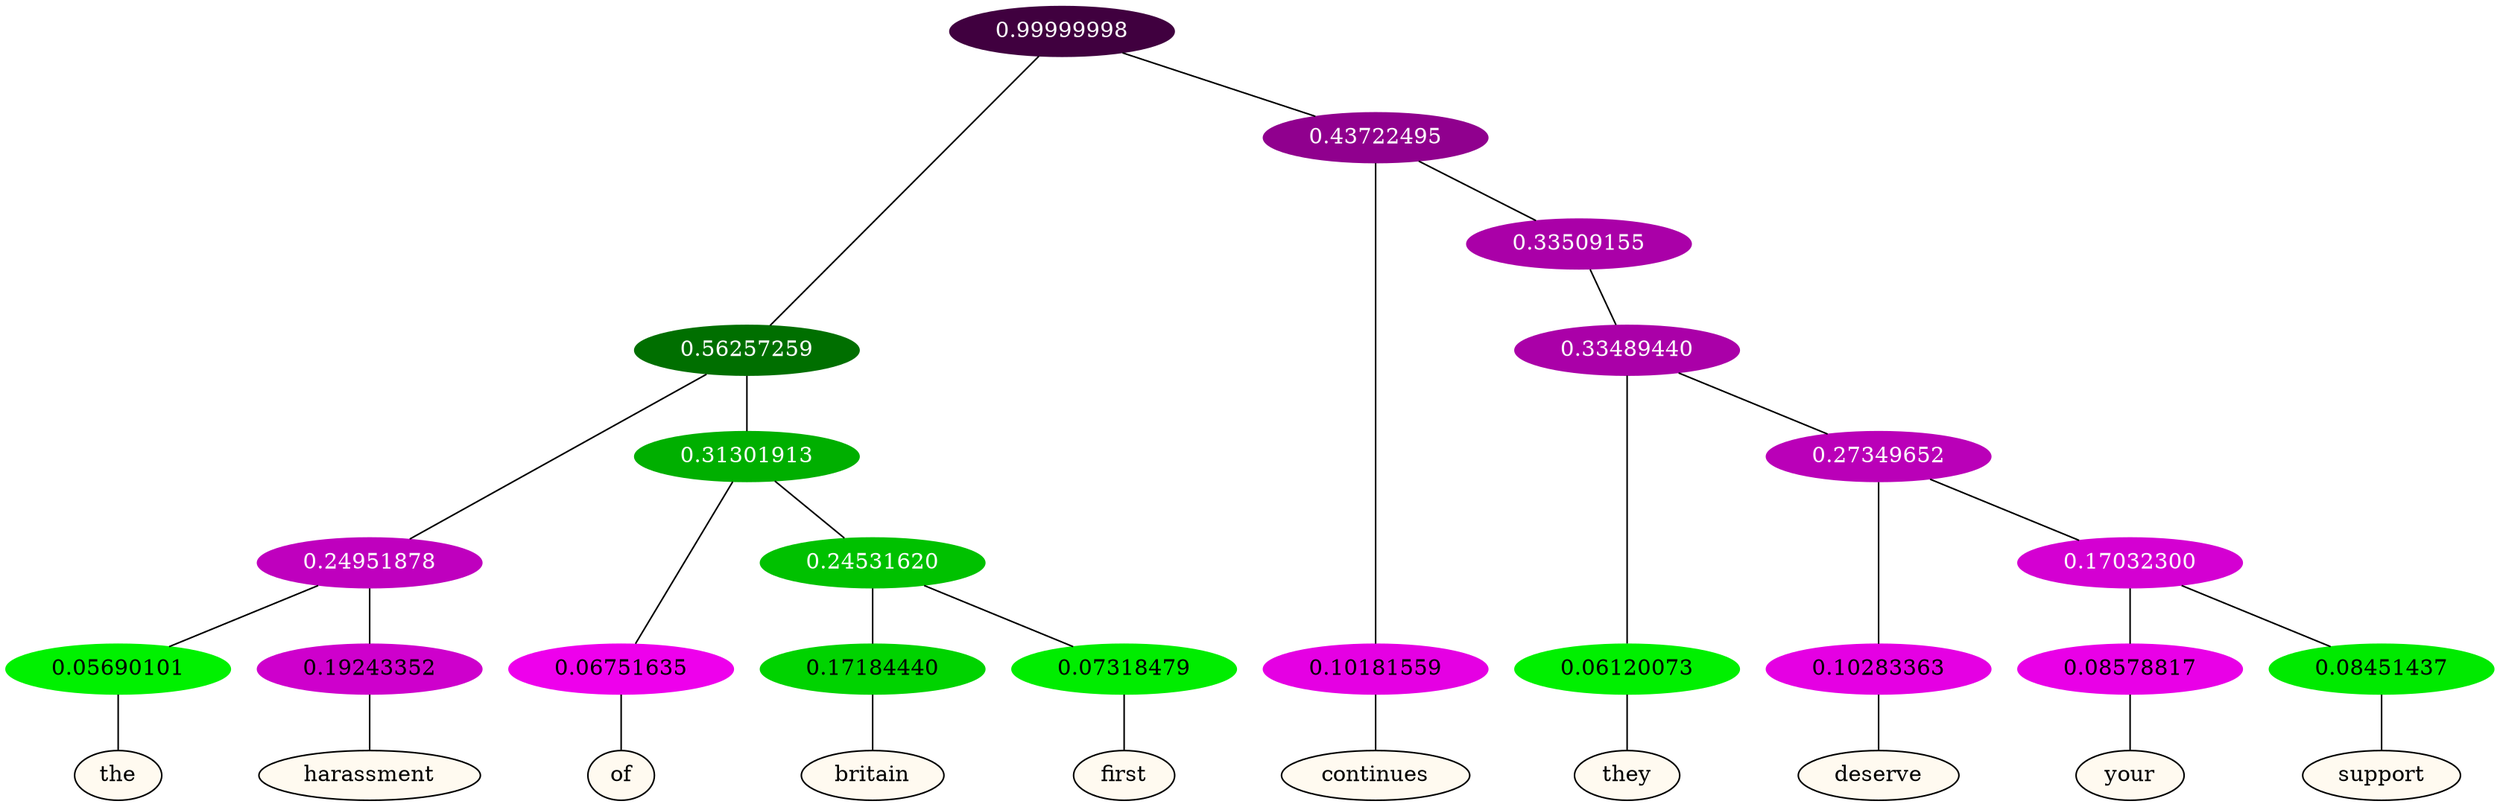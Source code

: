 graph {
	node [format=png height=0.15 nodesep=0.001 ordering=out overlap=prism overlap_scaling=0.01 ranksep=0.001 ratio=0.2 style=filled width=0.15]
	{
		rank=same
		a_w_7 [label=the color=black fillcolor=floralwhite style="filled,solid"]
		a_w_8 [label=harassment color=black fillcolor=floralwhite style="filled,solid"]
		a_w_9 [label=of color=black fillcolor=floralwhite style="filled,solid"]
		a_w_12 [label=britain color=black fillcolor=floralwhite style="filled,solid"]
		a_w_13 [label=first color=black fillcolor=floralwhite style="filled,solid"]
		a_w_5 [label=continues color=black fillcolor=floralwhite style="filled,solid"]
		a_w_14 [label=they color=black fillcolor=floralwhite style="filled,solid"]
		a_w_16 [label=deserve color=black fillcolor=floralwhite style="filled,solid"]
		a_w_18 [label=your color=black fillcolor=floralwhite style="filled,solid"]
		a_w_19 [label=support color=black fillcolor=floralwhite style="filled,solid"]
	}
	a_n_7 -- a_w_7
	a_n_8 -- a_w_8
	a_n_9 -- a_w_9
	a_n_12 -- a_w_12
	a_n_13 -- a_w_13
	a_n_5 -- a_w_5
	a_n_14 -- a_w_14
	a_n_16 -- a_w_16
	a_n_18 -- a_w_18
	a_n_19 -- a_w_19
	{
		rank=same
		a_n_7 [label=0.05690101 color="0.334 1.000 0.943" fontcolor=black]
		a_n_8 [label=0.19243352 color="0.835 1.000 0.808" fontcolor=black]
		a_n_9 [label=0.06751635 color="0.835 1.000 0.932" fontcolor=black]
		a_n_12 [label=0.17184440 color="0.334 1.000 0.828" fontcolor=black]
		a_n_13 [label=0.07318479 color="0.334 1.000 0.927" fontcolor=black]
		a_n_5 [label=0.10181559 color="0.835 1.000 0.898" fontcolor=black]
		a_n_14 [label=0.06120073 color="0.334 1.000 0.939" fontcolor=black]
		a_n_16 [label=0.10283363 color="0.835 1.000 0.897" fontcolor=black]
		a_n_18 [label=0.08578817 color="0.835 1.000 0.914" fontcolor=black]
		a_n_19 [label=0.08451437 color="0.334 1.000 0.915" fontcolor=black]
	}
	a_n_0 [label=0.99999998 color="0.835 1.000 0.250" fontcolor=grey99]
	a_n_1 [label=0.56257259 color="0.334 1.000 0.437" fontcolor=grey99]
	a_n_0 -- a_n_1
	a_n_2 [label=0.43722495 color="0.835 1.000 0.563" fontcolor=grey99]
	a_n_0 -- a_n_2
	a_n_3 [label=0.24951878 color="0.835 1.000 0.750" fontcolor=grey99]
	a_n_1 -- a_n_3
	a_n_4 [label=0.31301913 color="0.334 1.000 0.687" fontcolor=grey99]
	a_n_1 -- a_n_4
	a_n_2 -- a_n_5
	a_n_6 [label=0.33509155 color="0.835 1.000 0.665" fontcolor=grey99]
	a_n_2 -- a_n_6
	a_n_3 -- a_n_7
	a_n_3 -- a_n_8
	a_n_4 -- a_n_9
	a_n_10 [label=0.24531620 color="0.334 1.000 0.755" fontcolor=grey99]
	a_n_4 -- a_n_10
	a_n_11 [label=0.33489440 color="0.835 1.000 0.665" fontcolor=grey99]
	a_n_6 -- a_n_11
	a_n_10 -- a_n_12
	a_n_10 -- a_n_13
	a_n_11 -- a_n_14
	a_n_15 [label=0.27349652 color="0.835 1.000 0.727" fontcolor=grey99]
	a_n_11 -- a_n_15
	a_n_15 -- a_n_16
	a_n_17 [label=0.17032300 color="0.835 1.000 0.830" fontcolor=grey99]
	a_n_15 -- a_n_17
	a_n_17 -- a_n_18
	a_n_17 -- a_n_19
}
